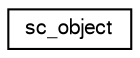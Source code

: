 digraph G
{
  edge [fontname="FreeSans",fontsize="10",labelfontname="FreeSans",labelfontsize="10"];
  node [fontname="FreeSans",fontsize="10",shape=record];
  rankdir=LR;
  Node1 [label="sc_object",height=0.2,width=0.4,color="black", fillcolor="white", style="filled",URL="$a00035.html"];
}
